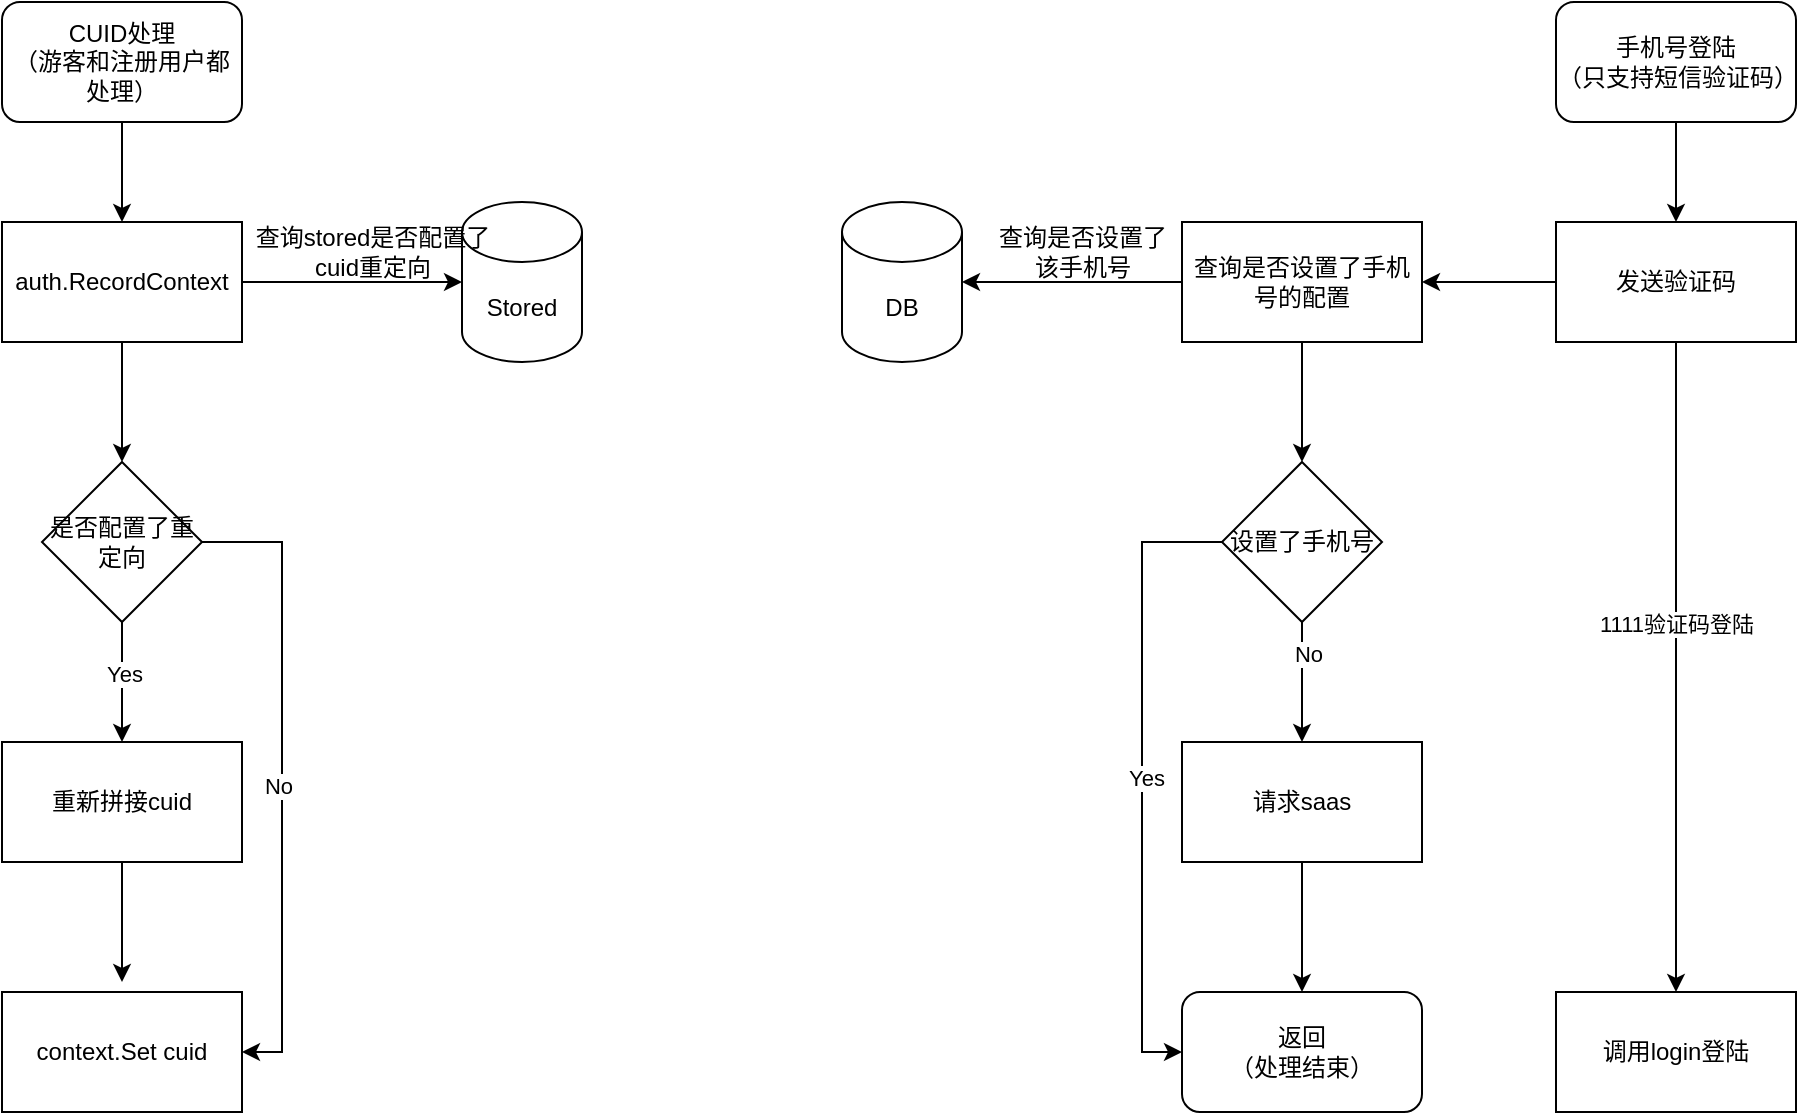 <mxfile version="14.7.7" type="github">
  <diagram id="KA9FJVmvnfej_OdLhedd" name="Page-1">
    <mxGraphModel dx="1298" dy="840" grid="1" gridSize="10" guides="1" tooltips="1" connect="1" arrows="1" fold="1" page="1" pageScale="1" pageWidth="827" pageHeight="1169" math="0" shadow="0">
      <root>
        <mxCell id="0" />
        <mxCell id="1" parent="0" />
        <mxCell id="1gL52tMMuCe3DHWraU2V-6" style="edgeStyle=orthogonalEdgeStyle;rounded=0;orthogonalLoop=1;jettySize=auto;html=1;entryX=0.5;entryY=0;entryDx=0;entryDy=0;" edge="1" parent="1" source="1gL52tMMuCe3DHWraU2V-1" target="1gL52tMMuCe3DHWraU2V-2">
          <mxGeometry relative="1" as="geometry" />
        </mxCell>
        <mxCell id="1gL52tMMuCe3DHWraU2V-1" value="CUID处理&lt;br&gt;（游客和注册用户都处理）" style="rounded=1;whiteSpace=wrap;html=1;" vertex="1" parent="1">
          <mxGeometry x="140" y="90" width="120" height="60" as="geometry" />
        </mxCell>
        <mxCell id="1gL52tMMuCe3DHWraU2V-4" style="edgeStyle=orthogonalEdgeStyle;rounded=0;orthogonalLoop=1;jettySize=auto;html=1;entryX=0;entryY=0.5;entryDx=0;entryDy=0;entryPerimeter=0;" edge="1" parent="1" source="1gL52tMMuCe3DHWraU2V-2" target="1gL52tMMuCe3DHWraU2V-3">
          <mxGeometry relative="1" as="geometry" />
        </mxCell>
        <mxCell id="1gL52tMMuCe3DHWraU2V-10" style="edgeStyle=orthogonalEdgeStyle;rounded=0;orthogonalLoop=1;jettySize=auto;html=1;entryX=0.5;entryY=0;entryDx=0;entryDy=0;" edge="1" parent="1" source="1gL52tMMuCe3DHWraU2V-2" target="1gL52tMMuCe3DHWraU2V-8">
          <mxGeometry relative="1" as="geometry" />
        </mxCell>
        <mxCell id="1gL52tMMuCe3DHWraU2V-2" value="auth.RecordContext" style="rounded=0;whiteSpace=wrap;html=1;" vertex="1" parent="1">
          <mxGeometry x="140" y="200" width="120" height="60" as="geometry" />
        </mxCell>
        <mxCell id="1gL52tMMuCe3DHWraU2V-3" value="Stored" style="shape=cylinder3;whiteSpace=wrap;html=1;boundedLbl=1;backgroundOutline=1;size=15;" vertex="1" parent="1">
          <mxGeometry x="370" y="190" width="60" height="80" as="geometry" />
        </mxCell>
        <mxCell id="1gL52tMMuCe3DHWraU2V-5" value="查询stored是否配置了&lt;br&gt;cuid重定向" style="text;html=1;align=center;verticalAlign=middle;resizable=0;points=[];autosize=1;strokeColor=none;" vertex="1" parent="1">
          <mxGeometry x="260" y="200" width="130" height="30" as="geometry" />
        </mxCell>
        <mxCell id="1gL52tMMuCe3DHWraU2V-11" style="edgeStyle=orthogonalEdgeStyle;rounded=0;orthogonalLoop=1;jettySize=auto;html=1;exitX=0.5;exitY=1;exitDx=0;exitDy=0;entryX=0.5;entryY=0;entryDx=0;entryDy=0;" edge="1" parent="1" source="1gL52tMMuCe3DHWraU2V-8" target="1gL52tMMuCe3DHWraU2V-9">
          <mxGeometry relative="1" as="geometry" />
        </mxCell>
        <mxCell id="1gL52tMMuCe3DHWraU2V-15" value="Yes" style="edgeLabel;html=1;align=center;verticalAlign=middle;resizable=0;points=[];" vertex="1" connectable="0" parent="1gL52tMMuCe3DHWraU2V-11">
          <mxGeometry x="-0.133" y="1" relative="1" as="geometry">
            <mxPoint as="offset" />
          </mxGeometry>
        </mxCell>
        <mxCell id="1gL52tMMuCe3DHWraU2V-14" style="edgeStyle=orthogonalEdgeStyle;rounded=0;orthogonalLoop=1;jettySize=auto;html=1;entryX=1;entryY=0.5;entryDx=0;entryDy=0;" edge="1" parent="1" source="1gL52tMMuCe3DHWraU2V-8" target="1gL52tMMuCe3DHWraU2V-12">
          <mxGeometry relative="1" as="geometry">
            <Array as="points">
              <mxPoint x="280" y="360" />
              <mxPoint x="280" y="615" />
            </Array>
          </mxGeometry>
        </mxCell>
        <mxCell id="1gL52tMMuCe3DHWraU2V-16" value="No" style="edgeLabel;html=1;align=center;verticalAlign=middle;resizable=0;points=[];" vertex="1" connectable="0" parent="1gL52tMMuCe3DHWraU2V-14">
          <mxGeometry x="0.029" y="-2" relative="1" as="geometry">
            <mxPoint as="offset" />
          </mxGeometry>
        </mxCell>
        <mxCell id="1gL52tMMuCe3DHWraU2V-8" value="是否配置了重定向" style="rhombus;whiteSpace=wrap;html=1;" vertex="1" parent="1">
          <mxGeometry x="160" y="320" width="80" height="80" as="geometry" />
        </mxCell>
        <mxCell id="1gL52tMMuCe3DHWraU2V-13" style="edgeStyle=orthogonalEdgeStyle;rounded=0;orthogonalLoop=1;jettySize=auto;html=1;" edge="1" parent="1" source="1gL52tMMuCe3DHWraU2V-9">
          <mxGeometry relative="1" as="geometry">
            <mxPoint x="200" y="580" as="targetPoint" />
          </mxGeometry>
        </mxCell>
        <mxCell id="1gL52tMMuCe3DHWraU2V-9" value="重新拼接cuid" style="rounded=0;whiteSpace=wrap;html=1;" vertex="1" parent="1">
          <mxGeometry x="140" y="460" width="120" height="60" as="geometry" />
        </mxCell>
        <mxCell id="1gL52tMMuCe3DHWraU2V-12" value="context.Set cuid" style="rounded=0;whiteSpace=wrap;html=1;" vertex="1" parent="1">
          <mxGeometry x="140" y="585" width="120" height="60" as="geometry" />
        </mxCell>
        <mxCell id="1gL52tMMuCe3DHWraU2V-19" style="edgeStyle=orthogonalEdgeStyle;rounded=0;orthogonalLoop=1;jettySize=auto;html=1;entryX=0.5;entryY=0;entryDx=0;entryDy=0;" edge="1" parent="1" source="1gL52tMMuCe3DHWraU2V-17" target="1gL52tMMuCe3DHWraU2V-18">
          <mxGeometry relative="1" as="geometry" />
        </mxCell>
        <mxCell id="1gL52tMMuCe3DHWraU2V-17" value="手机号登陆&lt;br&gt;（只支持短信验证码）" style="rounded=1;whiteSpace=wrap;html=1;" vertex="1" parent="1">
          <mxGeometry x="917" y="90" width="120" height="60" as="geometry" />
        </mxCell>
        <mxCell id="1gL52tMMuCe3DHWraU2V-23" style="edgeStyle=orthogonalEdgeStyle;rounded=0;orthogonalLoop=1;jettySize=auto;html=1;entryX=1;entryY=0.5;entryDx=0;entryDy=0;" edge="1" parent="1" source="1gL52tMMuCe3DHWraU2V-18" target="1gL52tMMuCe3DHWraU2V-22">
          <mxGeometry relative="1" as="geometry" />
        </mxCell>
        <mxCell id="1gL52tMMuCe3DHWraU2V-38" style="edgeStyle=orthogonalEdgeStyle;rounded=0;orthogonalLoop=1;jettySize=auto;html=1;" edge="1" parent="1" source="1gL52tMMuCe3DHWraU2V-18" target="1gL52tMMuCe3DHWraU2V-37">
          <mxGeometry relative="1" as="geometry" />
        </mxCell>
        <mxCell id="1gL52tMMuCe3DHWraU2V-39" value="1111验证码登陆" style="edgeLabel;html=1;align=center;verticalAlign=middle;resizable=0;points=[];" vertex="1" connectable="0" parent="1gL52tMMuCe3DHWraU2V-38">
          <mxGeometry x="-0.132" relative="1" as="geometry">
            <mxPoint as="offset" />
          </mxGeometry>
        </mxCell>
        <mxCell id="1gL52tMMuCe3DHWraU2V-18" value="发送验证码" style="rounded=0;whiteSpace=wrap;html=1;" vertex="1" parent="1">
          <mxGeometry x="917" y="200" width="120" height="60" as="geometry" />
        </mxCell>
        <mxCell id="1gL52tMMuCe3DHWraU2V-27" style="edgeStyle=orthogonalEdgeStyle;rounded=0;orthogonalLoop=1;jettySize=auto;html=1;entryX=0.5;entryY=0;entryDx=0;entryDy=0;" edge="1" parent="1" source="1gL52tMMuCe3DHWraU2V-22" target="1gL52tMMuCe3DHWraU2V-26">
          <mxGeometry relative="1" as="geometry" />
        </mxCell>
        <mxCell id="1gL52tMMuCe3DHWraU2V-29" style="edgeStyle=orthogonalEdgeStyle;rounded=0;orthogonalLoop=1;jettySize=auto;html=1;" edge="1" parent="1" source="1gL52tMMuCe3DHWraU2V-22" target="1gL52tMMuCe3DHWraU2V-28">
          <mxGeometry relative="1" as="geometry" />
        </mxCell>
        <mxCell id="1gL52tMMuCe3DHWraU2V-22" value="查询是否设置了手机号的配置" style="rounded=0;whiteSpace=wrap;html=1;" vertex="1" parent="1">
          <mxGeometry x="730" y="200" width="120" height="60" as="geometry" />
        </mxCell>
        <mxCell id="1gL52tMMuCe3DHWraU2V-25" value="查询是否设置了&lt;br&gt;该手机号" style="text;html=1;align=center;verticalAlign=middle;resizable=0;points=[];autosize=1;strokeColor=none;" vertex="1" parent="1">
          <mxGeometry x="630" y="200" width="100" height="30" as="geometry" />
        </mxCell>
        <mxCell id="1gL52tMMuCe3DHWraU2V-32" style="edgeStyle=orthogonalEdgeStyle;rounded=0;orthogonalLoop=1;jettySize=auto;html=1;" edge="1" parent="1" source="1gL52tMMuCe3DHWraU2V-26" target="1gL52tMMuCe3DHWraU2V-30">
          <mxGeometry relative="1" as="geometry" />
        </mxCell>
        <mxCell id="1gL52tMMuCe3DHWraU2V-36" value="No" style="edgeLabel;html=1;align=center;verticalAlign=middle;resizable=0;points=[];" vertex="1" connectable="0" parent="1gL52tMMuCe3DHWraU2V-32">
          <mxGeometry x="-0.467" y="3" relative="1" as="geometry">
            <mxPoint as="offset" />
          </mxGeometry>
        </mxCell>
        <mxCell id="1gL52tMMuCe3DHWraU2V-34" style="edgeStyle=orthogonalEdgeStyle;rounded=0;orthogonalLoop=1;jettySize=auto;html=1;entryX=0;entryY=0.5;entryDx=0;entryDy=0;" edge="1" parent="1" source="1gL52tMMuCe3DHWraU2V-26" target="1gL52tMMuCe3DHWraU2V-31">
          <mxGeometry relative="1" as="geometry">
            <Array as="points">
              <mxPoint x="710" y="360" />
              <mxPoint x="710" y="615" />
            </Array>
          </mxGeometry>
        </mxCell>
        <mxCell id="1gL52tMMuCe3DHWraU2V-35" value="Yes" style="edgeLabel;html=1;align=center;verticalAlign=middle;resizable=0;points=[];" vertex="1" connectable="0" parent="1gL52tMMuCe3DHWraU2V-34">
          <mxGeometry x="0.003" y="2" relative="1" as="geometry">
            <mxPoint as="offset" />
          </mxGeometry>
        </mxCell>
        <mxCell id="1gL52tMMuCe3DHWraU2V-26" value="设置了手机号" style="rhombus;whiteSpace=wrap;html=1;" vertex="1" parent="1">
          <mxGeometry x="750" y="320" width="80" height="80" as="geometry" />
        </mxCell>
        <mxCell id="1gL52tMMuCe3DHWraU2V-28" value="DB" style="shape=cylinder3;whiteSpace=wrap;html=1;boundedLbl=1;backgroundOutline=1;size=15;" vertex="1" parent="1">
          <mxGeometry x="560" y="190" width="60" height="80" as="geometry" />
        </mxCell>
        <mxCell id="1gL52tMMuCe3DHWraU2V-33" style="edgeStyle=orthogonalEdgeStyle;rounded=0;orthogonalLoop=1;jettySize=auto;html=1;entryX=0.5;entryY=0;entryDx=0;entryDy=0;" edge="1" parent="1" source="1gL52tMMuCe3DHWraU2V-30" target="1gL52tMMuCe3DHWraU2V-31">
          <mxGeometry relative="1" as="geometry" />
        </mxCell>
        <mxCell id="1gL52tMMuCe3DHWraU2V-30" value="请求saas" style="rounded=0;whiteSpace=wrap;html=1;" vertex="1" parent="1">
          <mxGeometry x="730" y="460" width="120" height="60" as="geometry" />
        </mxCell>
        <mxCell id="1gL52tMMuCe3DHWraU2V-31" value="返回&lt;br&gt;（处理结束）" style="rounded=1;whiteSpace=wrap;html=1;" vertex="1" parent="1">
          <mxGeometry x="730" y="585" width="120" height="60" as="geometry" />
        </mxCell>
        <mxCell id="1gL52tMMuCe3DHWraU2V-37" value="调用login登陆" style="rounded=0;whiteSpace=wrap;html=1;" vertex="1" parent="1">
          <mxGeometry x="917" y="585" width="120" height="60" as="geometry" />
        </mxCell>
      </root>
    </mxGraphModel>
  </diagram>
</mxfile>
